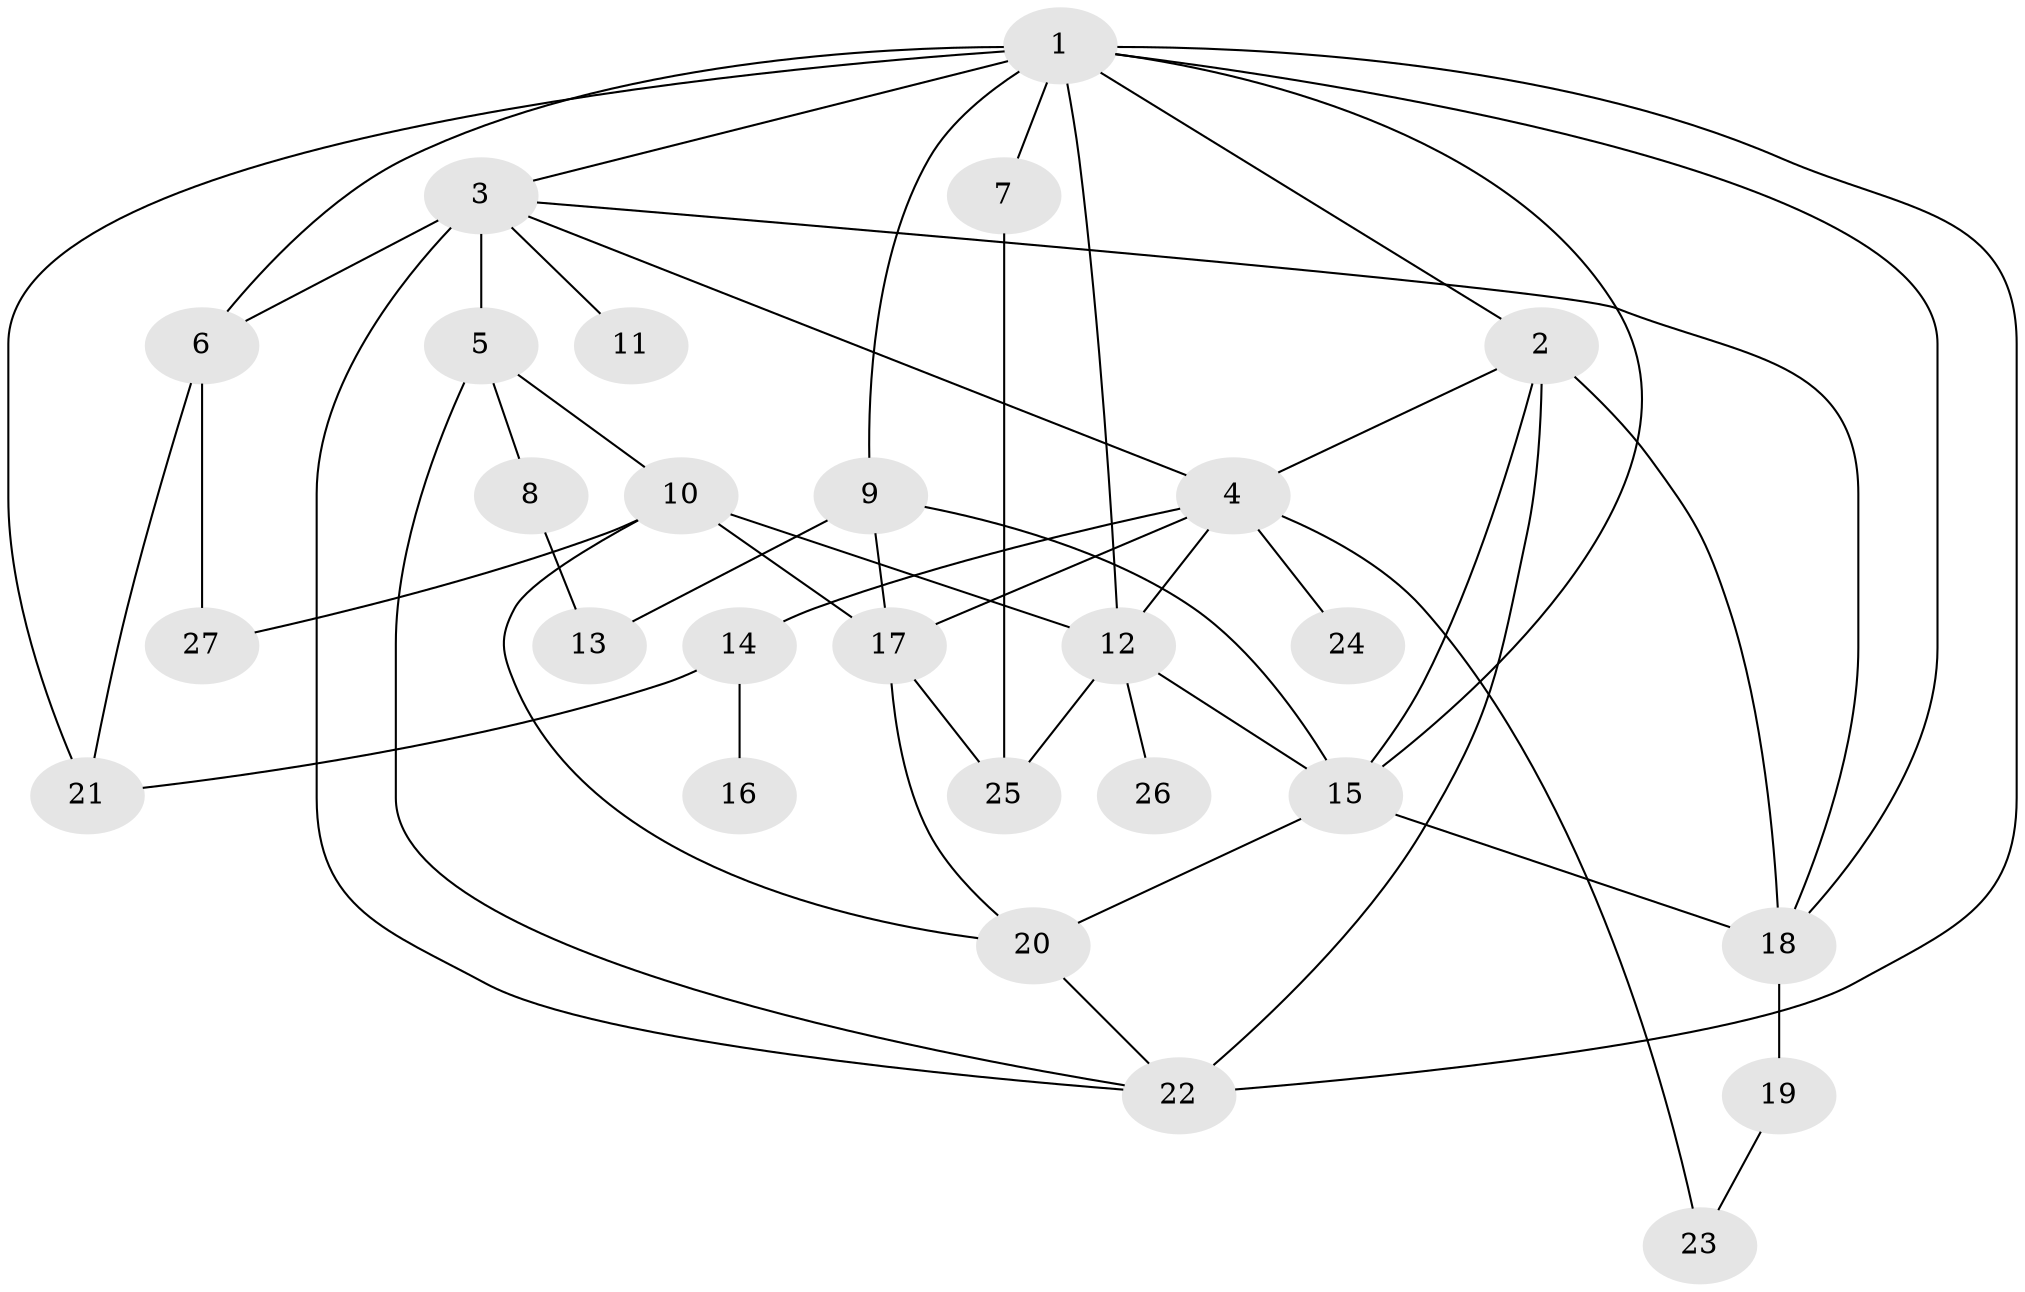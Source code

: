 // original degree distribution, {6: 0.045454545454545456, 7: 0.03409090909090909, 4: 0.11363636363636363, 5: 0.03409090909090909, 2: 0.29545454545454547, 1: 0.26136363636363635, 3: 0.2159090909090909}
// Generated by graph-tools (version 1.1) at 2025/48/03/04/25 22:48:38]
// undirected, 27 vertices, 51 edges
graph export_dot {
  node [color=gray90,style=filled];
  1;
  2;
  3;
  4;
  5;
  6;
  7;
  8;
  9;
  10;
  11;
  12;
  13;
  14;
  15;
  16;
  17;
  18;
  19;
  20;
  21;
  22;
  23;
  24;
  25;
  26;
  27;
  1 -- 2 [weight=1.0];
  1 -- 3 [weight=1.0];
  1 -- 6 [weight=1.0];
  1 -- 7 [weight=2.0];
  1 -- 9 [weight=1.0];
  1 -- 12 [weight=1.0];
  1 -- 15 [weight=1.0];
  1 -- 18 [weight=1.0];
  1 -- 21 [weight=1.0];
  1 -- 22 [weight=2.0];
  2 -- 4 [weight=1.0];
  2 -- 15 [weight=1.0];
  2 -- 18 [weight=1.0];
  2 -- 22 [weight=1.0];
  3 -- 4 [weight=1.0];
  3 -- 5 [weight=1.0];
  3 -- 6 [weight=3.0];
  3 -- 11 [weight=1.0];
  3 -- 18 [weight=1.0];
  3 -- 22 [weight=1.0];
  4 -- 12 [weight=2.0];
  4 -- 14 [weight=1.0];
  4 -- 17 [weight=1.0];
  4 -- 23 [weight=1.0];
  4 -- 24 [weight=1.0];
  5 -- 8 [weight=1.0];
  5 -- 10 [weight=1.0];
  5 -- 22 [weight=1.0];
  6 -- 21 [weight=1.0];
  6 -- 27 [weight=1.0];
  7 -- 25 [weight=1.0];
  8 -- 13 [weight=2.0];
  9 -- 13 [weight=1.0];
  9 -- 15 [weight=1.0];
  9 -- 17 [weight=1.0];
  10 -- 12 [weight=1.0];
  10 -- 17 [weight=1.0];
  10 -- 20 [weight=1.0];
  10 -- 27 [weight=1.0];
  12 -- 15 [weight=1.0];
  12 -- 25 [weight=1.0];
  12 -- 26 [weight=1.0];
  14 -- 16 [weight=1.0];
  14 -- 21 [weight=1.0];
  15 -- 18 [weight=1.0];
  15 -- 20 [weight=1.0];
  17 -- 20 [weight=1.0];
  17 -- 25 [weight=1.0];
  18 -- 19 [weight=2.0];
  19 -- 23 [weight=1.0];
  20 -- 22 [weight=1.0];
}
